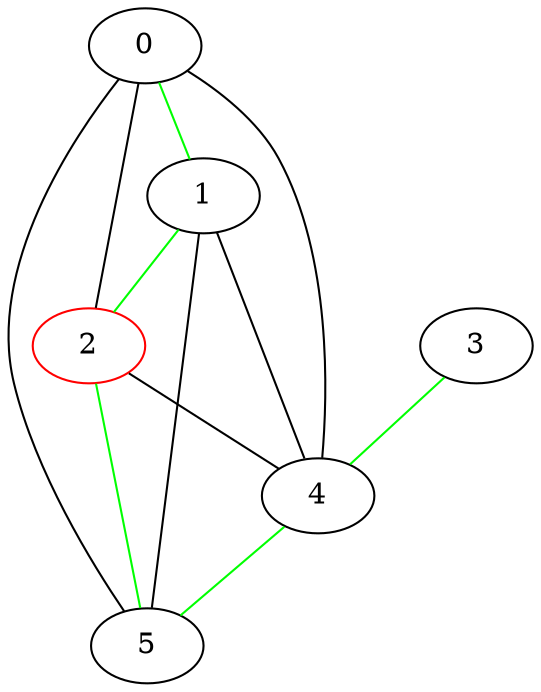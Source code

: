 graph G {
0 [color=black, label=0];
1 [color=black, label=1];
2 [color=red, label=2];
3 [color=black, label=3];
4 [color=black, label=4];
5 [color=black, label=5];
0--1  [color=green, label=""];
0--2  [color=black, label=""];
0--4  [color=black, label=""];
0--5  [color=black, label=""];
1--2  [color=green, label=""];
1--4  [color=black, label=""];
1--5  [color=black, label=""];
2--4  [color=black, label=""];
2--5  [color=green, label=""];
3--4  [color=green, label=""];
4--5  [color=green, label=""];
}
